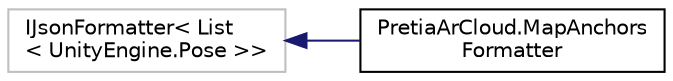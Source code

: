 digraph "Graphical Class Hierarchy"
{
 // LATEX_PDF_SIZE
  edge [fontname="Helvetica",fontsize="10",labelfontname="Helvetica",labelfontsize="10"];
  node [fontname="Helvetica",fontsize="10",shape=record];
  rankdir="LR";
  Node163 [label="IJsonFormatter\< List\l\< UnityEngine.Pose \>\>",height=0.2,width=0.4,color="grey75", fillcolor="white", style="filled",tooltip=" "];
  Node163 -> Node0 [dir="back",color="midnightblue",fontsize="10",style="solid",fontname="Helvetica"];
  Node0 [label="PretiaArCloud.MapAnchors\lFormatter",height=0.2,width=0.4,color="black", fillcolor="white", style="filled",URL="$classPretiaArCloud_1_1MapAnchorsFormatter.html",tooltip=" "];
}
